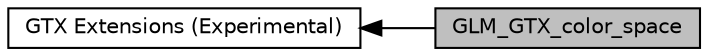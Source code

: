 digraph "GLM_GTX_color_space"
{
  edge [fontname="Helvetica",fontsize="10",labelfontname="Helvetica",labelfontsize="10"];
  node [fontname="Helvetica",fontsize="10",shape=box];
  rankdir=LR;
  Node1 [label="GLM_GTX_color_space",height=0.2,width=0.4,color="black", fillcolor="grey75", style="filled", fontcolor="black",tooltip="Related to RGB to HSV conversions and operations."];
  Node2 [label="GTX Extensions (Experimental)",height=0.2,width=0.4,color="black", fillcolor="white", style="filled",URL="$group__gtx.html",tooltip="Functions and types that the GLSL specification doesn't define, but useful to have for a C++ program."];
  Node2->Node1 [shape=plaintext, dir="back", style="solid"];
}
